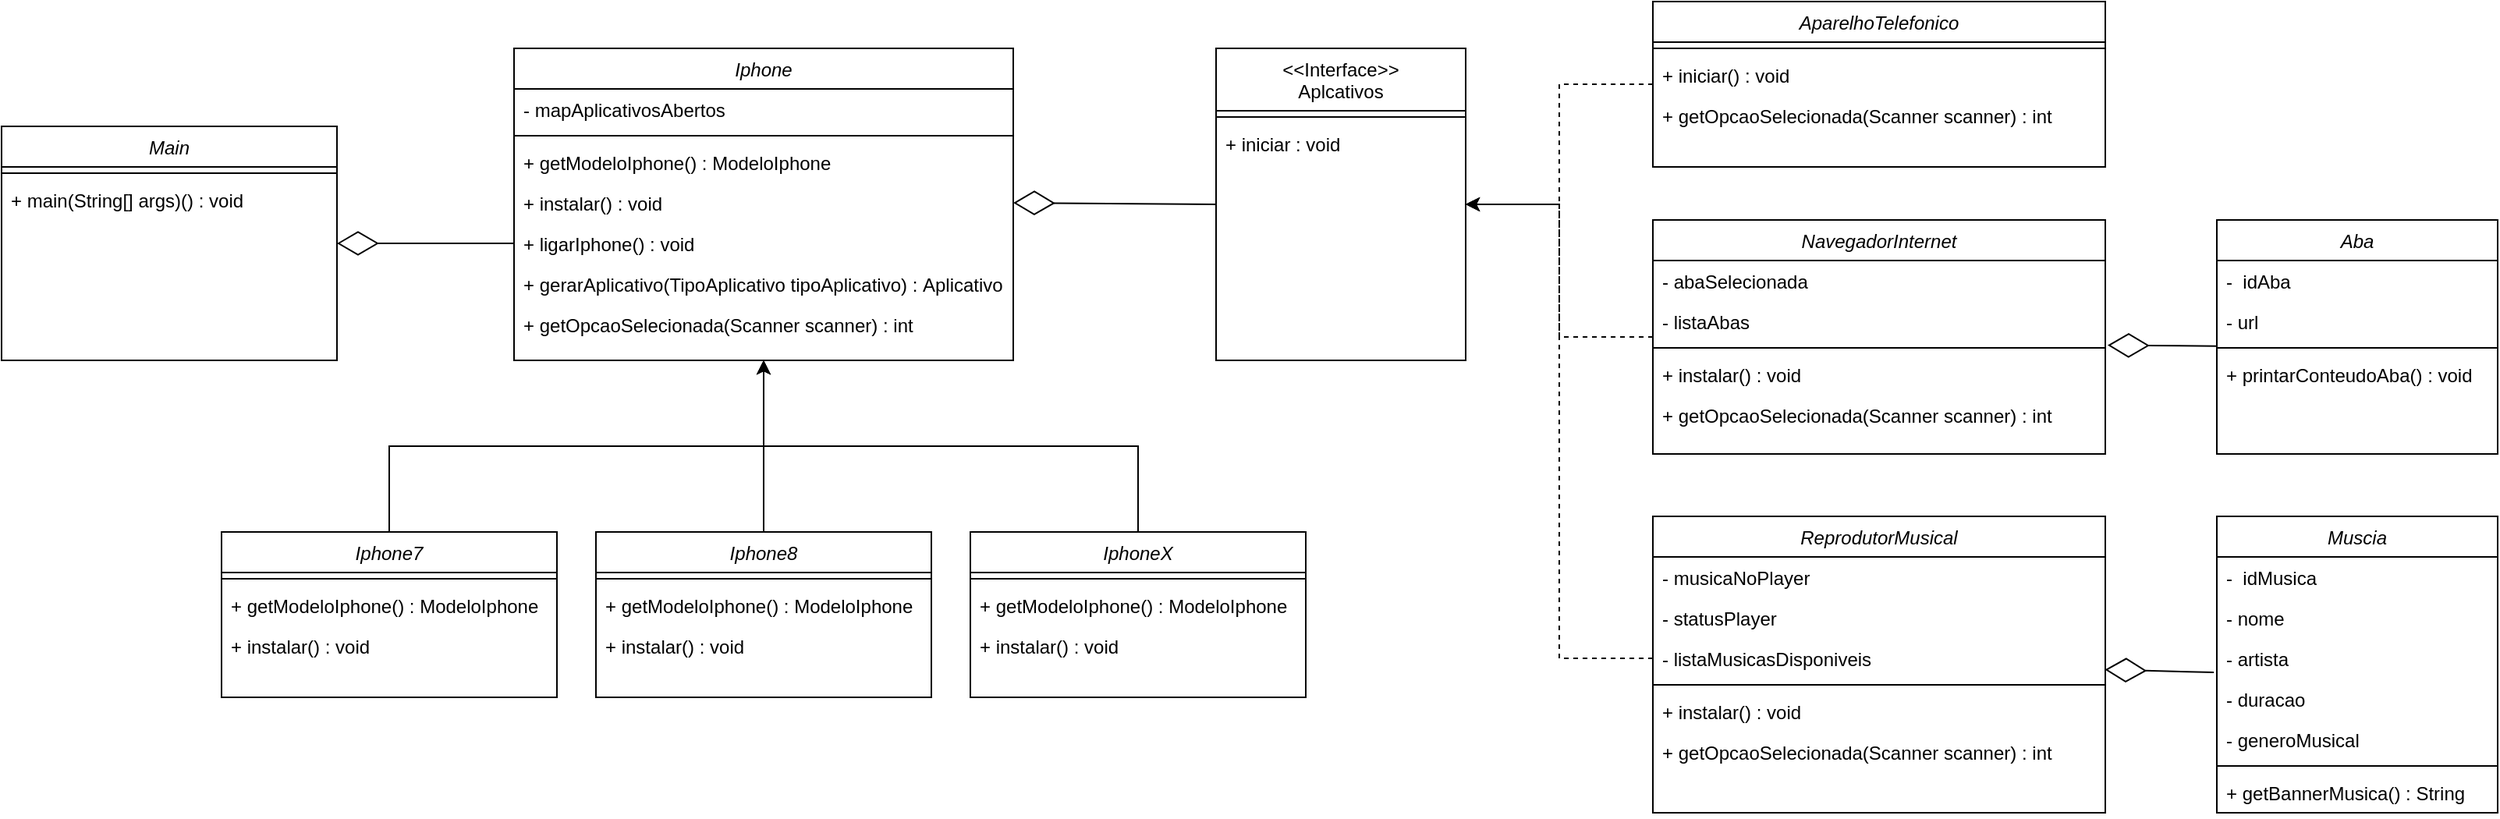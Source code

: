 <mxfile version="21.6.6" type="device">
  <diagram id="C5RBs43oDa-KdzZeNtuy" name="Page-1">
    <mxGraphModel dx="1622" dy="502" grid="1" gridSize="10" guides="1" tooltips="1" connect="1" arrows="1" fold="1" page="1" pageScale="1" pageWidth="827" pageHeight="1169" math="0" shadow="0">
      <root>
        <mxCell id="WIyWlLk6GJQsqaUBKTNV-0" />
        <mxCell id="WIyWlLk6GJQsqaUBKTNV-1" parent="WIyWlLk6GJQsqaUBKTNV-0" />
        <mxCell id="zkfFHV4jXpPFQw0GAbJ--0" value="Iphone" style="swimlane;fontStyle=2;align=center;verticalAlign=top;childLayout=stackLayout;horizontal=1;startSize=26;horizontalStack=0;resizeParent=1;resizeLast=0;collapsible=1;marginBottom=0;rounded=0;shadow=0;strokeWidth=1;" parent="WIyWlLk6GJQsqaUBKTNV-1" vertex="1">
          <mxGeometry x="-481.5" y="120" width="320" height="200" as="geometry">
            <mxRectangle x="-200" y="40" width="160" height="26" as="alternateBounds" />
          </mxGeometry>
        </mxCell>
        <mxCell id="zkfFHV4jXpPFQw0GAbJ--3" value="- mapAplicativosAbertos" style="text;align=left;verticalAlign=top;spacingLeft=4;spacingRight=4;overflow=hidden;rotatable=0;points=[[0,0.5],[1,0.5]];portConstraint=eastwest;rounded=0;shadow=0;html=0;" parent="zkfFHV4jXpPFQw0GAbJ--0" vertex="1">
          <mxGeometry y="26" width="320" height="26" as="geometry" />
        </mxCell>
        <mxCell id="zkfFHV4jXpPFQw0GAbJ--4" value="" style="line;html=1;strokeWidth=1;align=left;verticalAlign=middle;spacingTop=-1;spacingLeft=3;spacingRight=3;rotatable=0;labelPosition=right;points=[];portConstraint=eastwest;" parent="zkfFHV4jXpPFQw0GAbJ--0" vertex="1">
          <mxGeometry y="52" width="320" height="8" as="geometry" />
        </mxCell>
        <mxCell id="zkfFHV4jXpPFQw0GAbJ--5" value="+ getModeloIphone() : ModeloIphone " style="text;align=left;verticalAlign=top;spacingLeft=4;spacingRight=4;overflow=hidden;rotatable=0;points=[[0,0.5],[1,0.5]];portConstraint=eastwest;" parent="zkfFHV4jXpPFQw0GAbJ--0" vertex="1">
          <mxGeometry y="60" width="320" height="26" as="geometry" />
        </mxCell>
        <mxCell id="X21fV2kZoD2SwO7dsB9H-1" value="+ instalar() : void" style="text;align=left;verticalAlign=top;spacingLeft=4;spacingRight=4;overflow=hidden;rotatable=0;points=[[0,0.5],[1,0.5]];portConstraint=eastwest;" vertex="1" parent="zkfFHV4jXpPFQw0GAbJ--0">
          <mxGeometry y="86" width="320" height="26" as="geometry" />
        </mxCell>
        <mxCell id="X21fV2kZoD2SwO7dsB9H-2" value="+ ligarIphone() : void" style="text;align=left;verticalAlign=top;spacingLeft=4;spacingRight=4;overflow=hidden;rotatable=0;points=[[0,0.5],[1,0.5]];portConstraint=eastwest;" vertex="1" parent="zkfFHV4jXpPFQw0GAbJ--0">
          <mxGeometry y="112" width="320" height="26" as="geometry" />
        </mxCell>
        <mxCell id="X21fV2kZoD2SwO7dsB9H-3" value="+ gerarAplicativo(TipoAplicativo tipoAplicativo) : Aplicativo" style="text;align=left;verticalAlign=top;spacingLeft=4;spacingRight=4;overflow=hidden;rotatable=0;points=[[0,0.5],[1,0.5]];portConstraint=eastwest;" vertex="1" parent="zkfFHV4jXpPFQw0GAbJ--0">
          <mxGeometry y="138" width="320" height="26" as="geometry" />
        </mxCell>
        <mxCell id="X21fV2kZoD2SwO7dsB9H-5" value="+ getOpcaoSelecionada(Scanner scanner) : int" style="text;align=left;verticalAlign=top;spacingLeft=4;spacingRight=4;overflow=hidden;rotatable=0;points=[[0,0.5],[1,0.5]];portConstraint=eastwest;" vertex="1" parent="zkfFHV4jXpPFQw0GAbJ--0">
          <mxGeometry y="164" width="320" height="26" as="geometry" />
        </mxCell>
        <mxCell id="zkfFHV4jXpPFQw0GAbJ--17" value="&lt;&lt;Interface&gt;&gt;&#xa;Aplcativos" style="swimlane;fontStyle=0;align=center;verticalAlign=top;childLayout=stackLayout;horizontal=1;startSize=40;horizontalStack=0;resizeParent=1;resizeLast=0;collapsible=1;marginBottom=0;rounded=0;shadow=0;strokeWidth=1;" parent="WIyWlLk6GJQsqaUBKTNV-1" vertex="1">
          <mxGeometry x="-31.5" y="120" width="160" height="200" as="geometry">
            <mxRectangle x="-31.5" y="120" width="160" height="26" as="alternateBounds" />
          </mxGeometry>
        </mxCell>
        <mxCell id="zkfFHV4jXpPFQw0GAbJ--23" value="" style="line;html=1;strokeWidth=1;align=left;verticalAlign=middle;spacingTop=-1;spacingLeft=3;spacingRight=3;rotatable=0;labelPosition=right;points=[];portConstraint=eastwest;" parent="zkfFHV4jXpPFQw0GAbJ--17" vertex="1">
          <mxGeometry y="40" width="160" height="8" as="geometry" />
        </mxCell>
        <mxCell id="zkfFHV4jXpPFQw0GAbJ--24" value="+ iniciar : void" style="text;align=left;verticalAlign=top;spacingLeft=4;spacingRight=4;overflow=hidden;rotatable=0;points=[[0,0.5],[1,0.5]];portConstraint=eastwest;" parent="zkfFHV4jXpPFQw0GAbJ--17" vertex="1">
          <mxGeometry y="48" width="160" height="26" as="geometry" />
        </mxCell>
        <mxCell id="X21fV2kZoD2SwO7dsB9H-6" value="" style="endArrow=diamondThin;endFill=0;endSize=24;html=1;rounded=0;entryX=1;entryY=0.5;entryDx=0;entryDy=0;exitX=0;exitY=0.5;exitDx=0;exitDy=0;verticalAlign=middle;" edge="1" parent="WIyWlLk6GJQsqaUBKTNV-1" source="zkfFHV4jXpPFQw0GAbJ--17" target="X21fV2kZoD2SwO7dsB9H-1">
          <mxGeometry width="160" relative="1" as="geometry">
            <mxPoint x="-111.5" y="120" as="sourcePoint" />
            <mxPoint x="48.5" y="120" as="targetPoint" />
          </mxGeometry>
        </mxCell>
        <mxCell id="X21fV2kZoD2SwO7dsB9H-32" style="edgeStyle=orthogonalEdgeStyle;rounded=0;orthogonalLoop=1;jettySize=auto;html=1;exitX=0.5;exitY=0;exitDx=0;exitDy=0;entryX=0.5;entryY=1;entryDx=0;entryDy=0;" edge="1" parent="WIyWlLk6GJQsqaUBKTNV-1" source="X21fV2kZoD2SwO7dsB9H-11" target="zkfFHV4jXpPFQw0GAbJ--0">
          <mxGeometry relative="1" as="geometry" />
        </mxCell>
        <mxCell id="X21fV2kZoD2SwO7dsB9H-11" value="Iphone7" style="swimlane;fontStyle=2;align=center;verticalAlign=top;childLayout=stackLayout;horizontal=1;startSize=26;horizontalStack=0;resizeParent=1;resizeLast=0;collapsible=1;marginBottom=0;rounded=0;shadow=0;strokeWidth=1;" vertex="1" parent="WIyWlLk6GJQsqaUBKTNV-1">
          <mxGeometry x="-669" y="430" width="215" height="106" as="geometry">
            <mxRectangle x="-200" y="40" width="160" height="26" as="alternateBounds" />
          </mxGeometry>
        </mxCell>
        <mxCell id="X21fV2kZoD2SwO7dsB9H-13" value="" style="line;html=1;strokeWidth=1;align=left;verticalAlign=middle;spacingTop=-1;spacingLeft=3;spacingRight=3;rotatable=0;labelPosition=right;points=[];portConstraint=eastwest;" vertex="1" parent="X21fV2kZoD2SwO7dsB9H-11">
          <mxGeometry y="26" width="215" height="8" as="geometry" />
        </mxCell>
        <mxCell id="X21fV2kZoD2SwO7dsB9H-25" value="+ getModeloIphone() : ModeloIphone " style="text;align=left;verticalAlign=top;spacingLeft=4;spacingRight=4;overflow=hidden;rotatable=0;points=[[0,0.5],[1,0.5]];portConstraint=eastwest;" vertex="1" parent="X21fV2kZoD2SwO7dsB9H-11">
          <mxGeometry y="34" width="215" height="26" as="geometry" />
        </mxCell>
        <mxCell id="X21fV2kZoD2SwO7dsB9H-26" value="+ instalar() : void" style="text;align=left;verticalAlign=top;spacingLeft=4;spacingRight=4;overflow=hidden;rotatable=0;points=[[0,0.5],[1,0.5]];portConstraint=eastwest;" vertex="1" parent="X21fV2kZoD2SwO7dsB9H-11">
          <mxGeometry y="60" width="215" height="26" as="geometry" />
        </mxCell>
        <mxCell id="X21fV2kZoD2SwO7dsB9H-33" style="edgeStyle=orthogonalEdgeStyle;rounded=0;orthogonalLoop=1;jettySize=auto;html=1;exitX=0.5;exitY=0;exitDx=0;exitDy=0;entryX=0.5;entryY=1;entryDx=0;entryDy=0;" edge="1" parent="WIyWlLk6GJQsqaUBKTNV-1" source="X21fV2kZoD2SwO7dsB9H-21" target="zkfFHV4jXpPFQw0GAbJ--0">
          <mxGeometry relative="1" as="geometry" />
        </mxCell>
        <mxCell id="X21fV2kZoD2SwO7dsB9H-21" value="Iphone8" style="swimlane;fontStyle=2;align=center;verticalAlign=top;childLayout=stackLayout;horizontal=1;startSize=26;horizontalStack=0;resizeParent=1;resizeLast=0;collapsible=1;marginBottom=0;rounded=0;shadow=0;strokeWidth=1;" vertex="1" parent="WIyWlLk6GJQsqaUBKTNV-1">
          <mxGeometry x="-429" y="430" width="215" height="106" as="geometry">
            <mxRectangle x="-200" y="40" width="160" height="26" as="alternateBounds" />
          </mxGeometry>
        </mxCell>
        <mxCell id="X21fV2kZoD2SwO7dsB9H-22" value="" style="line;html=1;strokeWidth=1;align=left;verticalAlign=middle;spacingTop=-1;spacingLeft=3;spacingRight=3;rotatable=0;labelPosition=right;points=[];portConstraint=eastwest;" vertex="1" parent="X21fV2kZoD2SwO7dsB9H-21">
          <mxGeometry y="26" width="215" height="8" as="geometry" />
        </mxCell>
        <mxCell id="X21fV2kZoD2SwO7dsB9H-27" value="+ getModeloIphone() : ModeloIphone " style="text;align=left;verticalAlign=top;spacingLeft=4;spacingRight=4;overflow=hidden;rotatable=0;points=[[0,0.5],[1,0.5]];portConstraint=eastwest;" vertex="1" parent="X21fV2kZoD2SwO7dsB9H-21">
          <mxGeometry y="34" width="215" height="26" as="geometry" />
        </mxCell>
        <mxCell id="X21fV2kZoD2SwO7dsB9H-28" value="+ instalar() : void" style="text;align=left;verticalAlign=top;spacingLeft=4;spacingRight=4;overflow=hidden;rotatable=0;points=[[0,0.5],[1,0.5]];portConstraint=eastwest;" vertex="1" parent="X21fV2kZoD2SwO7dsB9H-21">
          <mxGeometry y="60" width="215" height="26" as="geometry" />
        </mxCell>
        <mxCell id="X21fV2kZoD2SwO7dsB9H-34" style="edgeStyle=orthogonalEdgeStyle;rounded=0;orthogonalLoop=1;jettySize=auto;html=1;exitX=0.5;exitY=0;exitDx=0;exitDy=0;entryX=0.5;entryY=1;entryDx=0;entryDy=0;" edge="1" parent="WIyWlLk6GJQsqaUBKTNV-1" source="X21fV2kZoD2SwO7dsB9H-23" target="zkfFHV4jXpPFQw0GAbJ--0">
          <mxGeometry relative="1" as="geometry" />
        </mxCell>
        <mxCell id="X21fV2kZoD2SwO7dsB9H-23" value="IphoneX" style="swimlane;fontStyle=2;align=center;verticalAlign=top;childLayout=stackLayout;horizontal=1;startSize=26;horizontalStack=0;resizeParent=1;resizeLast=0;collapsible=1;marginBottom=0;rounded=0;shadow=0;strokeWidth=1;" vertex="1" parent="WIyWlLk6GJQsqaUBKTNV-1">
          <mxGeometry x="-189" y="430" width="215" height="106" as="geometry">
            <mxRectangle x="-200" y="40" width="160" height="26" as="alternateBounds" />
          </mxGeometry>
        </mxCell>
        <mxCell id="X21fV2kZoD2SwO7dsB9H-24" value="" style="line;html=1;strokeWidth=1;align=left;verticalAlign=middle;spacingTop=-1;spacingLeft=3;spacingRight=3;rotatable=0;labelPosition=right;points=[];portConstraint=eastwest;" vertex="1" parent="X21fV2kZoD2SwO7dsB9H-23">
          <mxGeometry y="26" width="215" height="8" as="geometry" />
        </mxCell>
        <mxCell id="X21fV2kZoD2SwO7dsB9H-29" value="+ getModeloIphone() : ModeloIphone " style="text;align=left;verticalAlign=top;spacingLeft=4;spacingRight=4;overflow=hidden;rotatable=0;points=[[0,0.5],[1,0.5]];portConstraint=eastwest;" vertex="1" parent="X21fV2kZoD2SwO7dsB9H-23">
          <mxGeometry y="34" width="215" height="26" as="geometry" />
        </mxCell>
        <mxCell id="X21fV2kZoD2SwO7dsB9H-30" value="+ instalar() : void" style="text;align=left;verticalAlign=top;spacingLeft=4;spacingRight=4;overflow=hidden;rotatable=0;points=[[0,0.5],[1,0.5]];portConstraint=eastwest;" vertex="1" parent="X21fV2kZoD2SwO7dsB9H-23">
          <mxGeometry y="60" width="215" height="26" as="geometry" />
        </mxCell>
        <mxCell id="X21fV2kZoD2SwO7dsB9H-71" style="edgeStyle=orthogonalEdgeStyle;rounded=0;orthogonalLoop=1;jettySize=auto;html=1;entryX=1;entryY=0.5;entryDx=0;entryDy=0;horizontal=1;dashed=1;" edge="1" parent="WIyWlLk6GJQsqaUBKTNV-1" source="X21fV2kZoD2SwO7dsB9H-35" target="zkfFHV4jXpPFQw0GAbJ--17">
          <mxGeometry relative="1" as="geometry" />
        </mxCell>
        <mxCell id="X21fV2kZoD2SwO7dsB9H-35" value="AparelhoTelefonico" style="swimlane;fontStyle=2;align=center;verticalAlign=top;childLayout=stackLayout;horizontal=1;startSize=26;horizontalStack=0;resizeParent=1;resizeLast=0;collapsible=1;marginBottom=0;rounded=0;shadow=0;strokeWidth=1;" vertex="1" parent="WIyWlLk6GJQsqaUBKTNV-1">
          <mxGeometry x="248.5" y="90" width="290" height="106" as="geometry">
            <mxRectangle x="-200" y="40" width="160" height="26" as="alternateBounds" />
          </mxGeometry>
        </mxCell>
        <mxCell id="X21fV2kZoD2SwO7dsB9H-36" value="" style="line;html=1;strokeWidth=1;align=left;verticalAlign=middle;spacingTop=-1;spacingLeft=3;spacingRight=3;rotatable=0;labelPosition=right;points=[];portConstraint=eastwest;" vertex="1" parent="X21fV2kZoD2SwO7dsB9H-35">
          <mxGeometry y="26" width="290" height="8" as="geometry" />
        </mxCell>
        <mxCell id="X21fV2kZoD2SwO7dsB9H-37" value="+ iniciar() : void" style="text;align=left;verticalAlign=top;spacingLeft=4;spacingRight=4;overflow=hidden;rotatable=0;points=[[0,0.5],[1,0.5]];portConstraint=eastwest;" vertex="1" parent="X21fV2kZoD2SwO7dsB9H-35">
          <mxGeometry y="34" width="290" height="26" as="geometry" />
        </mxCell>
        <mxCell id="X21fV2kZoD2SwO7dsB9H-38" value="+ getOpcaoSelecionada(Scanner scanner) : int" style="text;align=left;verticalAlign=top;spacingLeft=4;spacingRight=4;overflow=hidden;rotatable=0;points=[[0,0.5],[1,0.5]];portConstraint=eastwest;" vertex="1" parent="X21fV2kZoD2SwO7dsB9H-35">
          <mxGeometry y="60" width="290" height="26" as="geometry" />
        </mxCell>
        <mxCell id="X21fV2kZoD2SwO7dsB9H-47" value="Main" style="swimlane;fontStyle=2;align=center;verticalAlign=top;childLayout=stackLayout;horizontal=1;startSize=26;horizontalStack=0;resizeParent=1;resizeLast=0;collapsible=1;marginBottom=0;rounded=0;shadow=0;strokeWidth=1;" vertex="1" parent="WIyWlLk6GJQsqaUBKTNV-1">
          <mxGeometry x="-810" y="170" width="215" height="150" as="geometry">
            <mxRectangle x="-200" y="40" width="160" height="26" as="alternateBounds" />
          </mxGeometry>
        </mxCell>
        <mxCell id="X21fV2kZoD2SwO7dsB9H-48" value="" style="line;html=1;strokeWidth=1;align=left;verticalAlign=middle;spacingTop=-1;spacingLeft=3;spacingRight=3;rotatable=0;labelPosition=right;points=[];portConstraint=eastwest;" vertex="1" parent="X21fV2kZoD2SwO7dsB9H-47">
          <mxGeometry y="26" width="215" height="8" as="geometry" />
        </mxCell>
        <mxCell id="X21fV2kZoD2SwO7dsB9H-49" value="+ main(String[] args)() : void" style="text;align=left;verticalAlign=top;spacingLeft=4;spacingRight=4;overflow=hidden;rotatable=0;points=[[0,0.5],[1,0.5]];portConstraint=eastwest;" vertex="1" parent="X21fV2kZoD2SwO7dsB9H-47">
          <mxGeometry y="34" width="215" height="26" as="geometry" />
        </mxCell>
        <mxCell id="X21fV2kZoD2SwO7dsB9H-51" value="" style="endArrow=diamondThin;endFill=0;endSize=24;html=1;rounded=0;exitX=0;exitY=0.5;exitDx=0;exitDy=0;entryX=1;entryY=0.5;entryDx=0;entryDy=0;" edge="1" parent="WIyWlLk6GJQsqaUBKTNV-1" source="X21fV2kZoD2SwO7dsB9H-2" target="X21fV2kZoD2SwO7dsB9H-47">
          <mxGeometry width="160" relative="1" as="geometry">
            <mxPoint x="-600" y="260" as="sourcePoint" />
            <mxPoint x="-600" y="245" as="targetPoint" />
          </mxGeometry>
        </mxCell>
        <mxCell id="X21fV2kZoD2SwO7dsB9H-72" style="edgeStyle=orthogonalEdgeStyle;rounded=0;orthogonalLoop=1;jettySize=auto;html=1;entryX=1;entryY=0.5;entryDx=0;entryDy=0;dashed=1;" edge="1" parent="WIyWlLk6GJQsqaUBKTNV-1" source="X21fV2kZoD2SwO7dsB9H-52" target="zkfFHV4jXpPFQw0GAbJ--17">
          <mxGeometry relative="1" as="geometry" />
        </mxCell>
        <mxCell id="X21fV2kZoD2SwO7dsB9H-52" value="NavegadorInternet" style="swimlane;fontStyle=2;align=center;verticalAlign=top;childLayout=stackLayout;horizontal=1;startSize=26;horizontalStack=0;resizeParent=1;resizeLast=0;collapsible=1;marginBottom=0;rounded=0;shadow=0;strokeWidth=1;" vertex="1" parent="WIyWlLk6GJQsqaUBKTNV-1">
          <mxGeometry x="248.5" y="230" width="290" height="150" as="geometry">
            <mxRectangle x="-200" y="40" width="160" height="26" as="alternateBounds" />
          </mxGeometry>
        </mxCell>
        <mxCell id="X21fV2kZoD2SwO7dsB9H-53" value="- abaSelecionada" style="text;align=left;verticalAlign=top;spacingLeft=4;spacingRight=4;overflow=hidden;rotatable=0;points=[[0,0.5],[1,0.5]];portConstraint=eastwest;rounded=0;shadow=0;html=0;" vertex="1" parent="X21fV2kZoD2SwO7dsB9H-52">
          <mxGeometry y="26" width="290" height="26" as="geometry" />
        </mxCell>
        <mxCell id="X21fV2kZoD2SwO7dsB9H-60" value="- listaAbas" style="text;align=left;verticalAlign=top;spacingLeft=4;spacingRight=4;overflow=hidden;rotatable=0;points=[[0,0.5],[1,0.5]];portConstraint=eastwest;rounded=0;shadow=0;html=0;" vertex="1" parent="X21fV2kZoD2SwO7dsB9H-52">
          <mxGeometry y="52" width="290" height="26" as="geometry" />
        </mxCell>
        <mxCell id="X21fV2kZoD2SwO7dsB9H-54" value="" style="line;html=1;strokeWidth=1;align=left;verticalAlign=middle;spacingTop=-1;spacingLeft=3;spacingRight=3;rotatable=0;labelPosition=right;points=[];portConstraint=eastwest;" vertex="1" parent="X21fV2kZoD2SwO7dsB9H-52">
          <mxGeometry y="78" width="290" height="8" as="geometry" />
        </mxCell>
        <mxCell id="X21fV2kZoD2SwO7dsB9H-56" value="+ instalar() : void" style="text;align=left;verticalAlign=top;spacingLeft=4;spacingRight=4;overflow=hidden;rotatable=0;points=[[0,0.5],[1,0.5]];portConstraint=eastwest;" vertex="1" parent="X21fV2kZoD2SwO7dsB9H-52">
          <mxGeometry y="86" width="290" height="26" as="geometry" />
        </mxCell>
        <mxCell id="X21fV2kZoD2SwO7dsB9H-63" value="+ getOpcaoSelecionada(Scanner scanner) : int" style="text;align=left;verticalAlign=top;spacingLeft=4;spacingRight=4;overflow=hidden;rotatable=0;points=[[0,0.5],[1,0.5]];portConstraint=eastwest;" vertex="1" parent="X21fV2kZoD2SwO7dsB9H-52">
          <mxGeometry y="112" width="290" height="26" as="geometry" />
        </mxCell>
        <mxCell id="X21fV2kZoD2SwO7dsB9H-64" value="ReprodutorMusical" style="swimlane;fontStyle=2;align=center;verticalAlign=top;childLayout=stackLayout;horizontal=1;startSize=26;horizontalStack=0;resizeParent=1;resizeLast=0;collapsible=1;marginBottom=0;rounded=0;shadow=0;strokeWidth=1;" vertex="1" parent="WIyWlLk6GJQsqaUBKTNV-1">
          <mxGeometry x="248.5" y="420" width="290" height="190" as="geometry">
            <mxRectangle x="278.5" y="420" width="160" height="26" as="alternateBounds" />
          </mxGeometry>
        </mxCell>
        <mxCell id="X21fV2kZoD2SwO7dsB9H-65" value="- musicaNoPlayer" style="text;align=left;verticalAlign=top;spacingLeft=4;spacingRight=4;overflow=hidden;rotatable=0;points=[[0,0.5],[1,0.5]];portConstraint=eastwest;rounded=0;shadow=0;html=0;" vertex="1" parent="X21fV2kZoD2SwO7dsB9H-64">
          <mxGeometry y="26" width="290" height="26" as="geometry" />
        </mxCell>
        <mxCell id="X21fV2kZoD2SwO7dsB9H-66" value="- statusPlayer" style="text;align=left;verticalAlign=top;spacingLeft=4;spacingRight=4;overflow=hidden;rotatable=0;points=[[0,0.5],[1,0.5]];portConstraint=eastwest;rounded=0;shadow=0;html=0;" vertex="1" parent="X21fV2kZoD2SwO7dsB9H-64">
          <mxGeometry y="52" width="290" height="26" as="geometry" />
        </mxCell>
        <mxCell id="X21fV2kZoD2SwO7dsB9H-70" value="- listaMusicasDisponiveis" style="text;align=left;verticalAlign=top;spacingLeft=4;spacingRight=4;overflow=hidden;rotatable=0;points=[[0,0.5],[1,0.5]];portConstraint=eastwest;rounded=0;shadow=0;html=0;" vertex="1" parent="X21fV2kZoD2SwO7dsB9H-64">
          <mxGeometry y="78" width="290" height="26" as="geometry" />
        </mxCell>
        <mxCell id="X21fV2kZoD2SwO7dsB9H-67" value="" style="line;html=1;strokeWidth=1;align=left;verticalAlign=middle;spacingTop=-1;spacingLeft=3;spacingRight=3;rotatable=0;labelPosition=right;points=[];portConstraint=eastwest;" vertex="1" parent="X21fV2kZoD2SwO7dsB9H-64">
          <mxGeometry y="104" width="290" height="8" as="geometry" />
        </mxCell>
        <mxCell id="X21fV2kZoD2SwO7dsB9H-68" value="+ instalar() : void" style="text;align=left;verticalAlign=top;spacingLeft=4;spacingRight=4;overflow=hidden;rotatable=0;points=[[0,0.5],[1,0.5]];portConstraint=eastwest;" vertex="1" parent="X21fV2kZoD2SwO7dsB9H-64">
          <mxGeometry y="112" width="290" height="26" as="geometry" />
        </mxCell>
        <mxCell id="X21fV2kZoD2SwO7dsB9H-69" value="+ getOpcaoSelecionada(Scanner scanner) : int" style="text;align=left;verticalAlign=top;spacingLeft=4;spacingRight=4;overflow=hidden;rotatable=0;points=[[0,0.5],[1,0.5]];portConstraint=eastwest;" vertex="1" parent="X21fV2kZoD2SwO7dsB9H-64">
          <mxGeometry y="138" width="290" height="52" as="geometry" />
        </mxCell>
        <mxCell id="X21fV2kZoD2SwO7dsB9H-73" style="edgeStyle=orthogonalEdgeStyle;rounded=0;orthogonalLoop=1;jettySize=auto;html=1;entryX=1;entryY=0.5;entryDx=0;entryDy=0;dashed=1;" edge="1" parent="WIyWlLk6GJQsqaUBKTNV-1" source="X21fV2kZoD2SwO7dsB9H-70" target="zkfFHV4jXpPFQw0GAbJ--17">
          <mxGeometry relative="1" as="geometry" />
        </mxCell>
        <mxCell id="X21fV2kZoD2SwO7dsB9H-74" value="Aba" style="swimlane;fontStyle=2;align=center;verticalAlign=top;childLayout=stackLayout;horizontal=1;startSize=26;horizontalStack=0;resizeParent=1;resizeLast=0;collapsible=1;marginBottom=0;rounded=0;shadow=0;strokeWidth=1;" vertex="1" parent="WIyWlLk6GJQsqaUBKTNV-1">
          <mxGeometry x="610" y="230" width="180" height="150" as="geometry">
            <mxRectangle x="610" y="230" width="160" height="26" as="alternateBounds" />
          </mxGeometry>
        </mxCell>
        <mxCell id="X21fV2kZoD2SwO7dsB9H-75" value="-  idAba" style="text;align=left;verticalAlign=top;spacingLeft=4;spacingRight=4;overflow=hidden;rotatable=0;points=[[0,0.5],[1,0.5]];portConstraint=eastwest;rounded=0;shadow=0;html=0;" vertex="1" parent="X21fV2kZoD2SwO7dsB9H-74">
          <mxGeometry y="26" width="180" height="26" as="geometry" />
        </mxCell>
        <mxCell id="X21fV2kZoD2SwO7dsB9H-76" value="- url" style="text;align=left;verticalAlign=top;spacingLeft=4;spacingRight=4;overflow=hidden;rotatable=0;points=[[0,0.5],[1,0.5]];portConstraint=eastwest;rounded=0;shadow=0;html=0;" vertex="1" parent="X21fV2kZoD2SwO7dsB9H-74">
          <mxGeometry y="52" width="180" height="26" as="geometry" />
        </mxCell>
        <mxCell id="X21fV2kZoD2SwO7dsB9H-78" value="" style="line;html=1;strokeWidth=1;align=left;verticalAlign=middle;spacingTop=-1;spacingLeft=3;spacingRight=3;rotatable=0;labelPosition=right;points=[];portConstraint=eastwest;" vertex="1" parent="X21fV2kZoD2SwO7dsB9H-74">
          <mxGeometry y="78" width="180" height="8" as="geometry" />
        </mxCell>
        <mxCell id="X21fV2kZoD2SwO7dsB9H-79" value="+ printarConteudoAba() : void" style="text;align=left;verticalAlign=top;spacingLeft=4;spacingRight=4;overflow=hidden;rotatable=0;points=[[0,0.5],[1,0.5]];portConstraint=eastwest;" vertex="1" parent="X21fV2kZoD2SwO7dsB9H-74">
          <mxGeometry y="86" width="180" height="26" as="geometry" />
        </mxCell>
        <mxCell id="X21fV2kZoD2SwO7dsB9H-83" value="Muscia" style="swimlane;fontStyle=2;align=center;verticalAlign=top;childLayout=stackLayout;horizontal=1;startSize=26;horizontalStack=0;resizeParent=1;resizeLast=0;collapsible=1;marginBottom=0;rounded=0;shadow=0;strokeWidth=1;" vertex="1" parent="WIyWlLk6GJQsqaUBKTNV-1">
          <mxGeometry x="610" y="420" width="180" height="190" as="geometry">
            <mxRectangle x="630" y="420" width="160" height="26" as="alternateBounds" />
          </mxGeometry>
        </mxCell>
        <mxCell id="X21fV2kZoD2SwO7dsB9H-84" value="-  idMusica" style="text;align=left;verticalAlign=top;spacingLeft=4;spacingRight=4;overflow=hidden;rotatable=0;points=[[0,0.5],[1,0.5]];portConstraint=eastwest;rounded=0;shadow=0;html=0;" vertex="1" parent="X21fV2kZoD2SwO7dsB9H-83">
          <mxGeometry y="26" width="180" height="26" as="geometry" />
        </mxCell>
        <mxCell id="X21fV2kZoD2SwO7dsB9H-90" value="- nome" style="text;align=left;verticalAlign=top;spacingLeft=4;spacingRight=4;overflow=hidden;rotatable=0;points=[[0,0.5],[1,0.5]];portConstraint=eastwest;rounded=0;shadow=0;html=0;" vertex="1" parent="X21fV2kZoD2SwO7dsB9H-83">
          <mxGeometry y="52" width="180" height="26" as="geometry" />
        </mxCell>
        <mxCell id="X21fV2kZoD2SwO7dsB9H-89" value="- artista" style="text;align=left;verticalAlign=top;spacingLeft=4;spacingRight=4;overflow=hidden;rotatable=0;points=[[0,0.5],[1,0.5]];portConstraint=eastwest;rounded=0;shadow=0;html=0;" vertex="1" parent="X21fV2kZoD2SwO7dsB9H-83">
          <mxGeometry y="78" width="180" height="26" as="geometry" />
        </mxCell>
        <mxCell id="X21fV2kZoD2SwO7dsB9H-88" value="- duracao" style="text;align=left;verticalAlign=top;spacingLeft=4;spacingRight=4;overflow=hidden;rotatable=0;points=[[0,0.5],[1,0.5]];portConstraint=eastwest;rounded=0;shadow=0;html=0;" vertex="1" parent="X21fV2kZoD2SwO7dsB9H-83">
          <mxGeometry y="104" width="180" height="26" as="geometry" />
        </mxCell>
        <mxCell id="X21fV2kZoD2SwO7dsB9H-85" value="- generoMusical" style="text;align=left;verticalAlign=top;spacingLeft=4;spacingRight=4;overflow=hidden;rotatable=0;points=[[0,0.5],[1,0.5]];portConstraint=eastwest;rounded=0;shadow=0;html=0;" vertex="1" parent="X21fV2kZoD2SwO7dsB9H-83">
          <mxGeometry y="130" width="180" height="26" as="geometry" />
        </mxCell>
        <mxCell id="X21fV2kZoD2SwO7dsB9H-86" value="" style="line;html=1;strokeWidth=1;align=left;verticalAlign=middle;spacingTop=-1;spacingLeft=3;spacingRight=3;rotatable=0;labelPosition=right;points=[];portConstraint=eastwest;" vertex="1" parent="X21fV2kZoD2SwO7dsB9H-83">
          <mxGeometry y="156" width="180" height="8" as="geometry" />
        </mxCell>
        <mxCell id="X21fV2kZoD2SwO7dsB9H-87" value="+ getBannerMusica() : String" style="text;align=left;verticalAlign=top;spacingLeft=4;spacingRight=4;overflow=hidden;rotatable=0;points=[[0,0.5],[1,0.5]];portConstraint=eastwest;" vertex="1" parent="X21fV2kZoD2SwO7dsB9H-83">
          <mxGeometry y="164" width="180" height="26" as="geometry" />
        </mxCell>
        <mxCell id="X21fV2kZoD2SwO7dsB9H-92" value="" style="endArrow=diamondThin;endFill=0;endSize=24;html=1;rounded=0;verticalAlign=middle;entryX=1.005;entryY=1.088;entryDx=0;entryDy=0;entryPerimeter=0;exitX=0.002;exitY=0.357;exitDx=0;exitDy=0;exitPerimeter=0;" edge="1" parent="WIyWlLk6GJQsqaUBKTNV-1" source="X21fV2kZoD2SwO7dsB9H-78" target="X21fV2kZoD2SwO7dsB9H-60">
          <mxGeometry width="160" relative="1" as="geometry">
            <mxPoint x="610" y="310" as="sourcePoint" />
            <mxPoint x="548" y="310" as="targetPoint" />
          </mxGeometry>
        </mxCell>
        <mxCell id="X21fV2kZoD2SwO7dsB9H-93" value="" style="endArrow=diamondThin;endFill=0;endSize=24;html=1;rounded=0;verticalAlign=middle;entryX=0.999;entryY=0.78;entryDx=0;entryDy=0;entryPerimeter=0;exitX=-0.011;exitY=0.846;exitDx=0;exitDy=0;exitPerimeter=0;" edge="1" parent="WIyWlLk6GJQsqaUBKTNV-1" source="X21fV2kZoD2SwO7dsB9H-89" target="X21fV2kZoD2SwO7dsB9H-70">
          <mxGeometry width="160" relative="1" as="geometry">
            <mxPoint x="610" y="520" as="sourcePoint" />
            <mxPoint x="560" y="520" as="targetPoint" />
          </mxGeometry>
        </mxCell>
      </root>
    </mxGraphModel>
  </diagram>
</mxfile>
